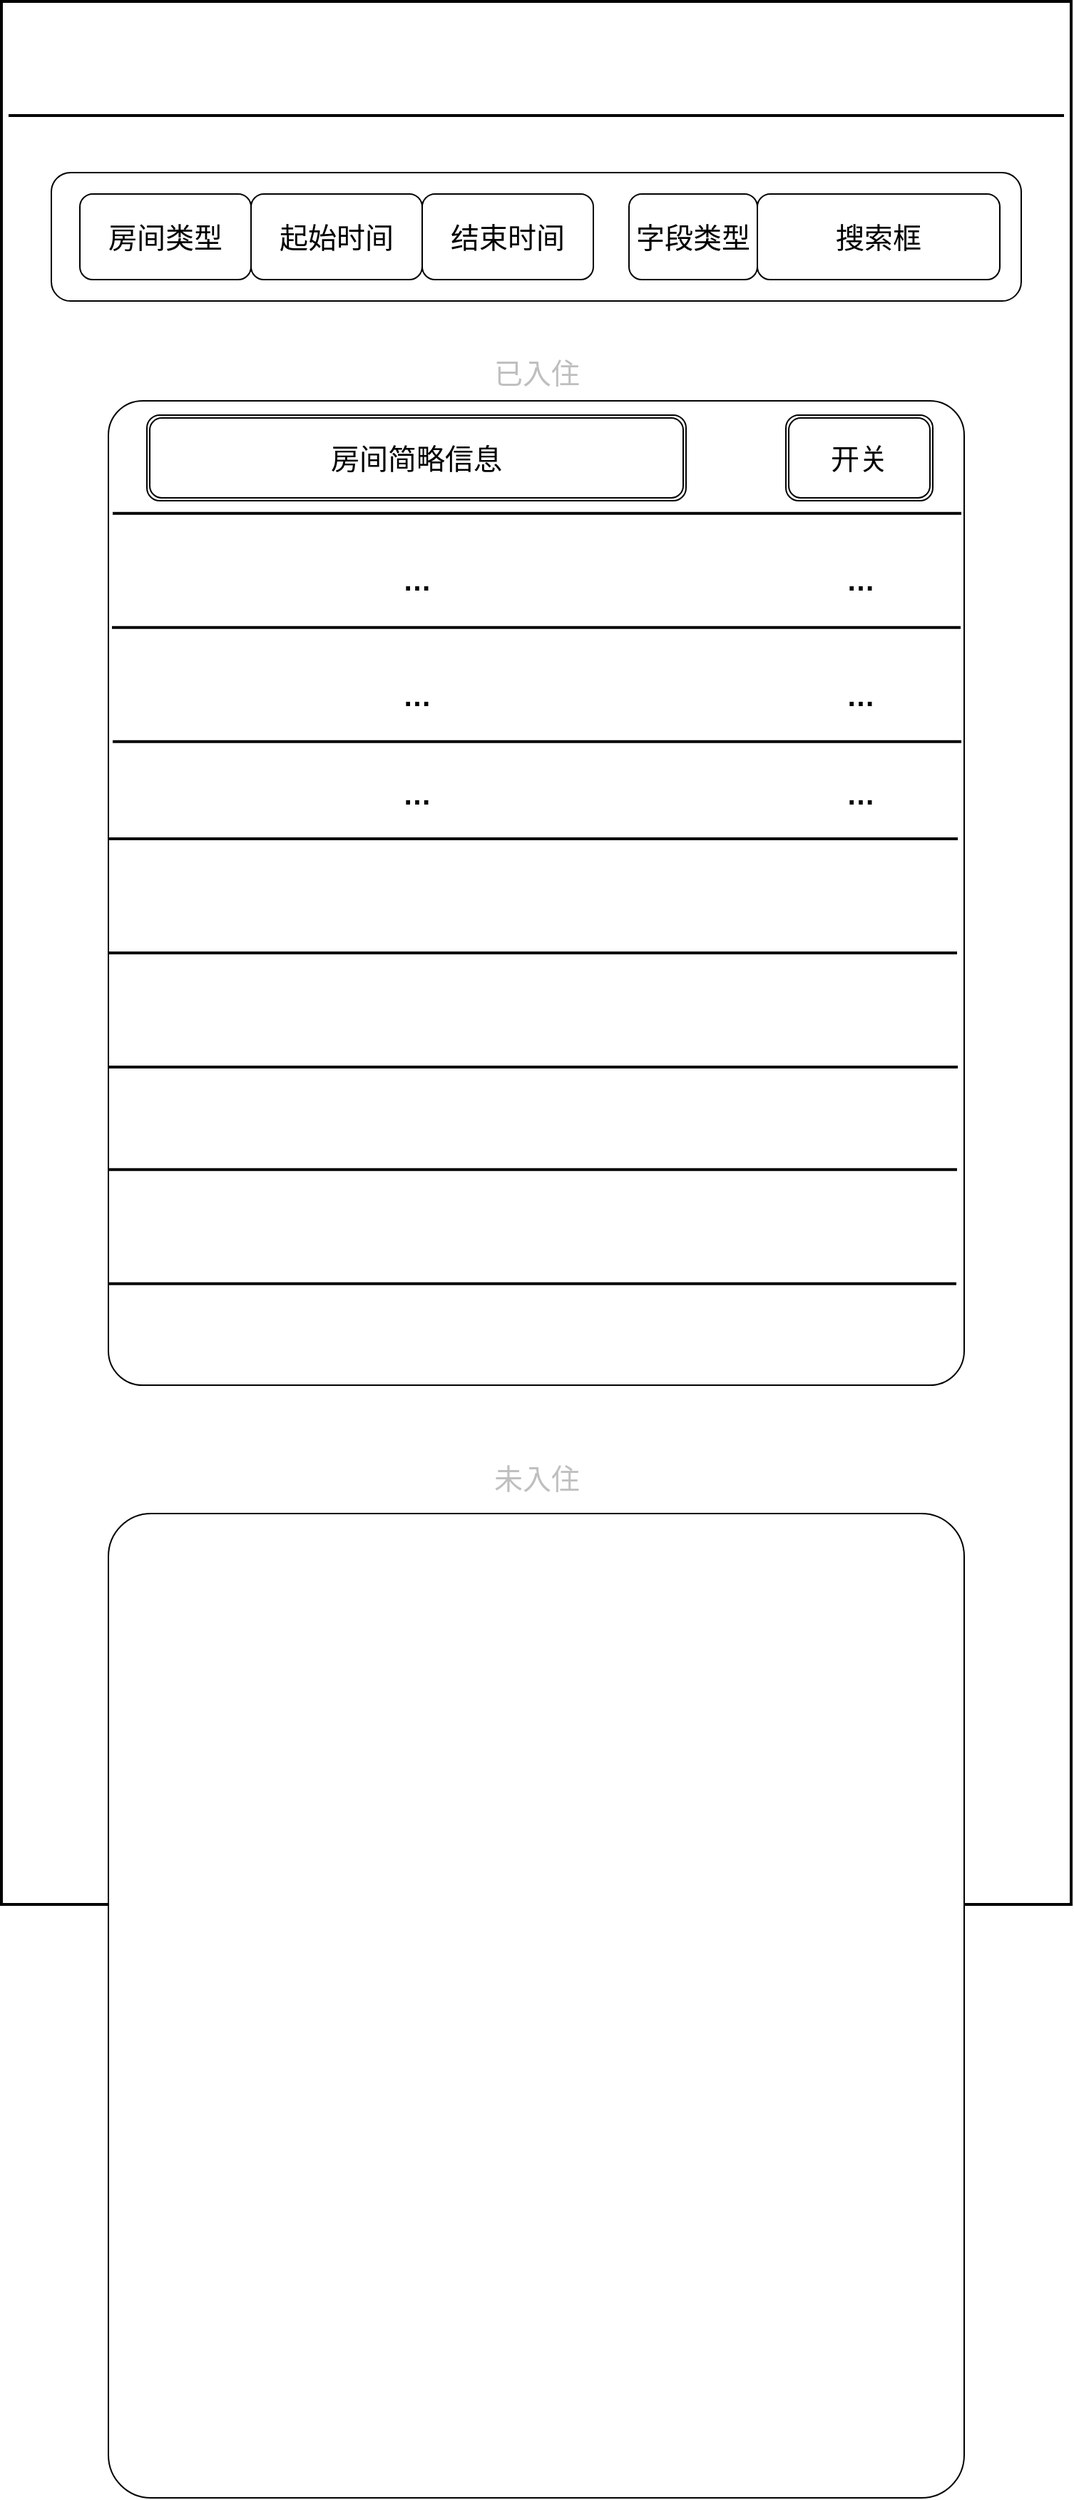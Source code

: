 <mxfile version="14.6.13" type="device"><diagram id="ja96BCUzk9JVhPWlaOgN" name="第 1 页"><mxGraphModel dx="1084" dy="821" grid="1" gridSize="10" guides="1" tooltips="1" connect="1" arrows="1" fold="1" page="1" pageScale="1" pageWidth="1654" pageHeight="1169" math="0" shadow="0"><root><mxCell id="0"/><mxCell id="1" parent="0"/><mxCell id="9B9lgTpYW3mxsIz0qj1N-1" value="" style="rounded=1;whiteSpace=wrap;html=1;fontSize=20;arcSize=0;strokeWidth=2;" parent="1" vertex="1"><mxGeometry x="510" y="90" width="750" height="1334" as="geometry"/></mxCell><mxCell id="9B9lgTpYW3mxsIz0qj1N-2" value="" style="rounded=1;whiteSpace=wrap;html=1;fontSize=20;" parent="1" vertex="1"><mxGeometry x="545" y="210" width="680" height="90" as="geometry"/></mxCell><mxCell id="9B9lgTpYW3mxsIz0qj1N-3" value="房间类型" style="rounded=1;whiteSpace=wrap;html=1;fontSize=20;" parent="1" vertex="1"><mxGeometry x="565" y="225" width="120" height="60" as="geometry"/></mxCell><mxCell id="9B9lgTpYW3mxsIz0qj1N-4" value="起始时间" style="rounded=1;whiteSpace=wrap;html=1;fontSize=20;" parent="1" vertex="1"><mxGeometry x="685" y="225" width="120" height="60" as="geometry"/></mxCell><mxCell id="9B9lgTpYW3mxsIz0qj1N-5" value="结束时间" style="rounded=1;whiteSpace=wrap;html=1;fontSize=20;" parent="1" vertex="1"><mxGeometry x="805" y="225" width="120" height="60" as="geometry"/></mxCell><mxCell id="9B9lgTpYW3mxsIz0qj1N-6" value="搜索框" style="rounded=1;whiteSpace=wrap;html=1;fontSize=20;" parent="1" vertex="1"><mxGeometry x="1040" y="225" width="170" height="60" as="geometry"/></mxCell><mxCell id="9B9lgTpYW3mxsIz0qj1N-7" value="" style="rounded=1;whiteSpace=wrap;html=1;fontSize=20;arcSize=4;" parent="1" vertex="1"><mxGeometry x="585" y="370" width="600" height="690" as="geometry"/></mxCell><mxCell id="9B9lgTpYW3mxsIz0qj1N-8" value="&lt;font style=&quot;font-size: 20px;&quot; color=&quot;#bfbfbf&quot;&gt;已入住&lt;/font&gt;" style="text;html=1;align=center;verticalAlign=middle;resizable=0;points=[];autosize=1;strokeColor=none;fontSize=20;" parent="1" vertex="1"><mxGeometry x="845" y="335" width="80" height="30" as="geometry"/></mxCell><mxCell id="9B9lgTpYW3mxsIz0qj1N-9" value="&lt;font style=&quot;font-size: 20px;&quot; color=&quot;#bfbfbf&quot;&gt;未入住&lt;/font&gt;" style="text;html=1;align=center;verticalAlign=middle;resizable=0;points=[];autosize=1;strokeColor=none;fontSize=20;" parent="1" vertex="1"><mxGeometry x="845" y="1110" width="80" height="30" as="geometry"/></mxCell><mxCell id="9B9lgTpYW3mxsIz0qj1N-10" value="" style="rounded=1;whiteSpace=wrap;html=1;fontSize=20;arcSize=5;" parent="1" vertex="1"><mxGeometry x="585" y="1150" width="600" height="690" as="geometry"/></mxCell><mxCell id="9B9lgTpYW3mxsIz0qj1N-11" value="" style="line;strokeWidth=2;html=1;fontSize=20;" parent="1" vertex="1"><mxGeometry x="588" y="440" width="595" height="17.76" as="geometry"/></mxCell><mxCell id="9B9lgTpYW3mxsIz0qj1N-12" value="" style="line;strokeWidth=2;html=1;fontSize=20;" parent="1" vertex="1"><mxGeometry x="587.5" y="520" width="595" height="17.76" as="geometry"/></mxCell><mxCell id="9B9lgTpYW3mxsIz0qj1N-13" value="" style="line;strokeWidth=2;html=1;fontSize=20;" parent="1" vertex="1"><mxGeometry x="588" y="600" width="595" height="17.76" as="geometry"/></mxCell><mxCell id="9B9lgTpYW3mxsIz0qj1N-14" value="" style="line;strokeWidth=2;html=1;fontSize=20;" parent="1" vertex="1"><mxGeometry x="585.5" y="668.12" width="595" height="17.76" as="geometry"/></mxCell><mxCell id="9B9lgTpYW3mxsIz0qj1N-15" value="" style="line;strokeWidth=2;html=1;fontSize=20;" parent="1" vertex="1"><mxGeometry x="585" y="748.12" width="595" height="17.76" as="geometry"/></mxCell><mxCell id="9B9lgTpYW3mxsIz0qj1N-16" value="" style="line;strokeWidth=2;html=1;fontSize=20;" parent="1" vertex="1"><mxGeometry x="585.5" y="828.12" width="595" height="17.76" as="geometry"/></mxCell><mxCell id="9B9lgTpYW3mxsIz0qj1N-17" value="" style="line;strokeWidth=2;html=1;fontSize=20;" parent="1" vertex="1"><mxGeometry x="585" y="900" width="595" height="17.76" as="geometry"/></mxCell><mxCell id="9B9lgTpYW3mxsIz0qj1N-18" value="" style="line;strokeWidth=2;html=1;fontSize=20;" parent="1" vertex="1"><mxGeometry x="584.5" y="980" width="595" height="17.76" as="geometry"/></mxCell><mxCell id="9B9lgTpYW3mxsIz0qj1N-19" value="房间简略信息" style="shape=ext;double=1;rounded=1;whiteSpace=wrap;html=1;fontSize=20;" parent="1" vertex="1"><mxGeometry x="612" y="380" width="378" height="60" as="geometry"/></mxCell><mxCell id="9B9lgTpYW3mxsIz0qj1N-20" value="开关" style="shape=ext;double=1;rounded=1;whiteSpace=wrap;html=1;fontSize=20;" parent="1" vertex="1"><mxGeometry x="1060" y="380" width="103" height="60" as="geometry"/></mxCell><mxCell id="9B9lgTpYW3mxsIz0qj1N-21" value="&lt;b&gt;…&lt;/b&gt;" style="text;html=1;align=center;verticalAlign=middle;resizable=0;points=[];autosize=1;strokeColor=none;fontSize=20;" parent="1" vertex="1"><mxGeometry x="781" y="480" width="40" height="30" as="geometry"/></mxCell><mxCell id="9B9lgTpYW3mxsIz0qj1N-22" value="&lt;b&gt;…&lt;/b&gt;" style="text;html=1;align=center;verticalAlign=middle;resizable=0;points=[];autosize=1;strokeColor=none;fontSize=20;" parent="1" vertex="1"><mxGeometry x="1091.5" y="480" width="40" height="30" as="geometry"/></mxCell><mxCell id="9B9lgTpYW3mxsIz0qj1N-23" value="&lt;b&gt;…&lt;/b&gt;" style="text;html=1;align=center;verticalAlign=middle;resizable=0;points=[];autosize=1;strokeColor=none;fontSize=20;" parent="1" vertex="1"><mxGeometry x="781" y="561" width="40" height="30" as="geometry"/></mxCell><mxCell id="9B9lgTpYW3mxsIz0qj1N-24" value="&lt;b&gt;…&lt;/b&gt;" style="text;html=1;align=center;verticalAlign=middle;resizable=0;points=[];autosize=1;strokeColor=none;fontSize=20;" parent="1" vertex="1"><mxGeometry x="1091.5" y="561" width="40" height="30" as="geometry"/></mxCell><mxCell id="9B9lgTpYW3mxsIz0qj1N-25" value="&lt;b&gt;…&lt;/b&gt;" style="text;html=1;align=center;verticalAlign=middle;resizable=0;points=[];autosize=1;strokeColor=none;fontSize=20;" parent="1" vertex="1"><mxGeometry x="781" y="630" width="40" height="30" as="geometry"/></mxCell><mxCell id="9B9lgTpYW3mxsIz0qj1N-26" value="&lt;b&gt;…&lt;/b&gt;" style="text;html=1;align=center;verticalAlign=middle;resizable=0;points=[];autosize=1;strokeColor=none;fontSize=20;" parent="1" vertex="1"><mxGeometry x="1091.5" y="630" width="40" height="30" as="geometry"/></mxCell><mxCell id="9B9lgTpYW3mxsIz0qj1N-28" value="字段类型" style="rounded=1;whiteSpace=wrap;html=1;fontSize=20;" parent="1" vertex="1"><mxGeometry x="950" y="225" width="90" height="60" as="geometry"/></mxCell><mxCell id="9B9lgTpYW3mxsIz0qj1N-29" value="" style="line;strokeWidth=2;html=1;" parent="1" vertex="1"><mxGeometry x="515" y="160" width="740" height="20" as="geometry"/></mxCell></root></mxGraphModel></diagram></mxfile>